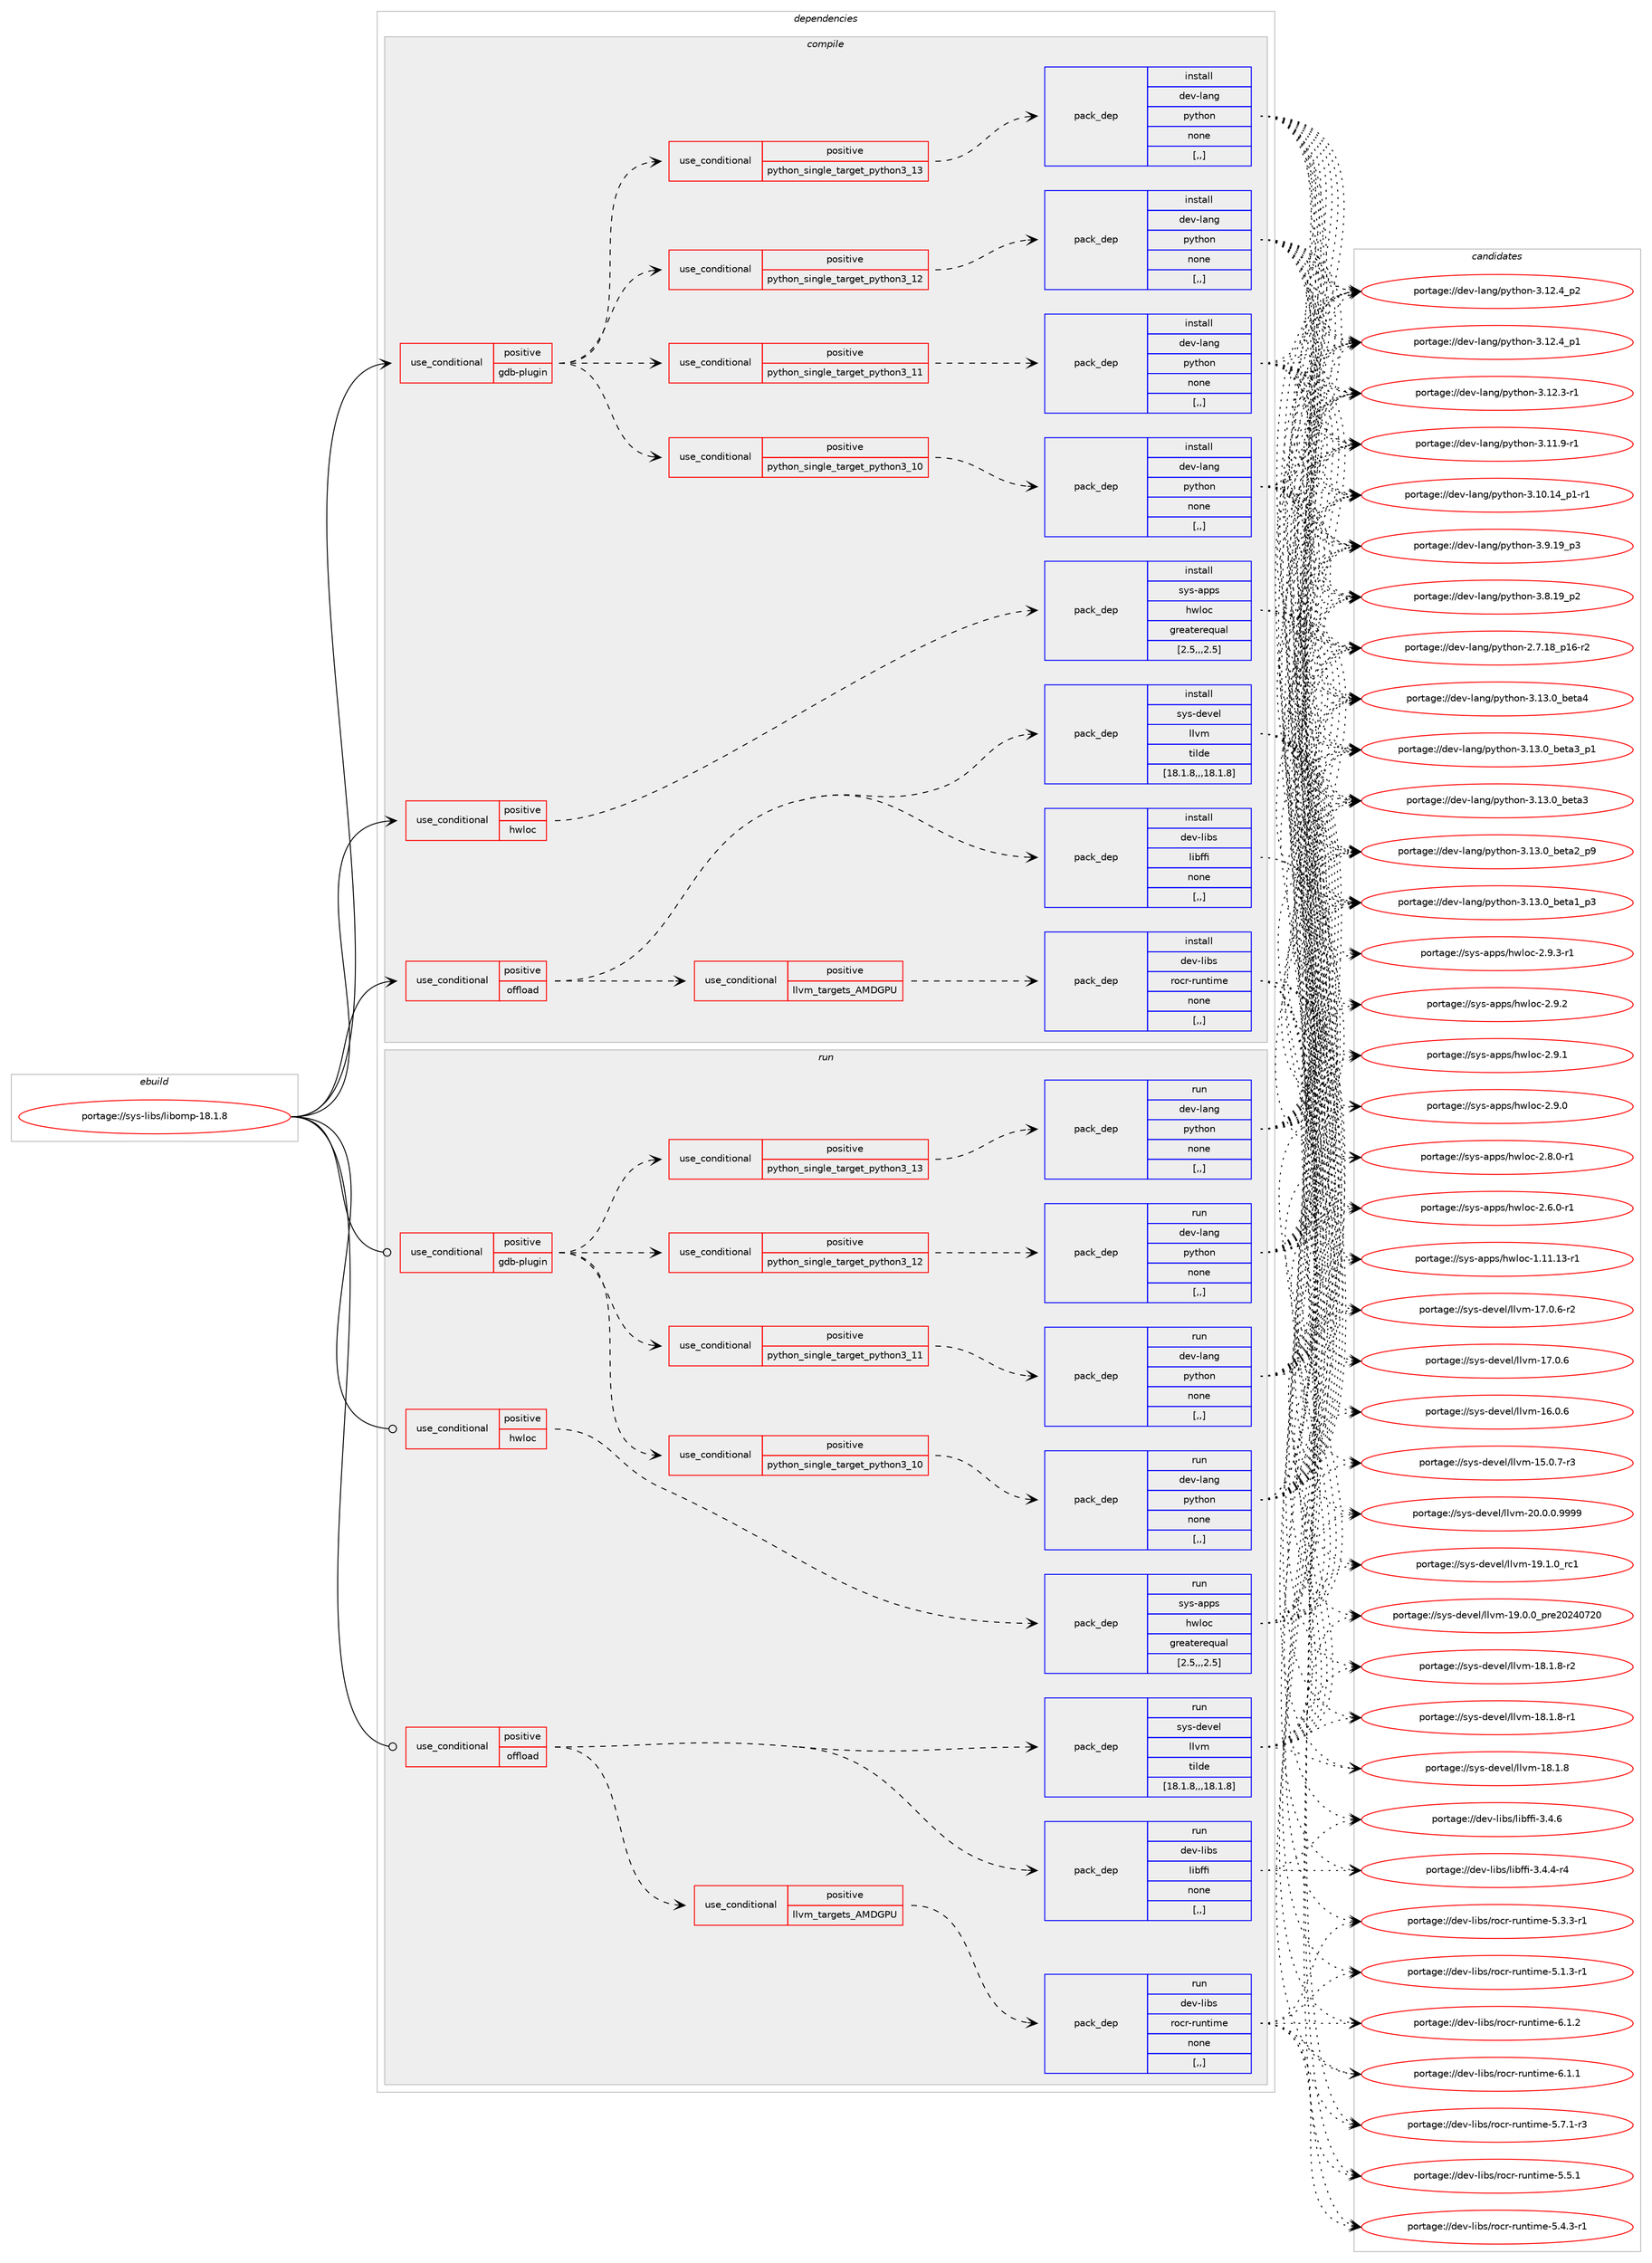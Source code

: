 digraph prolog {

# *************
# Graph options
# *************

newrank=true;
concentrate=true;
compound=true;
graph [rankdir=LR,fontname=Helvetica,fontsize=10,ranksep=1.5];#, ranksep=2.5, nodesep=0.2];
edge  [arrowhead=vee];
node  [fontname=Helvetica,fontsize=10];

# **********
# The ebuild
# **********

subgraph cluster_leftcol {
color=gray;
label=<<i>ebuild</i>>;
id [label="portage://sys-libs/libomp-18.1.8", color=red, width=4, href="../sys-libs/libomp-18.1.8.svg"];
}

# ****************
# The dependencies
# ****************

subgraph cluster_midcol {
color=gray;
label=<<i>dependencies</i>>;
subgraph cluster_compile {
fillcolor="#eeeeee";
style=filled;
label=<<i>compile</i>>;
subgraph cond117639 {
dependency441193 [label=<<TABLE BORDER="0" CELLBORDER="1" CELLSPACING="0" CELLPADDING="4"><TR><TD ROWSPAN="3" CELLPADDING="10">use_conditional</TD></TR><TR><TD>positive</TD></TR><TR><TD>gdb-plugin</TD></TR></TABLE>>, shape=none, color=red];
subgraph cond117640 {
dependency441194 [label=<<TABLE BORDER="0" CELLBORDER="1" CELLSPACING="0" CELLPADDING="4"><TR><TD ROWSPAN="3" CELLPADDING="10">use_conditional</TD></TR><TR><TD>positive</TD></TR><TR><TD>python_single_target_python3_10</TD></TR></TABLE>>, shape=none, color=red];
subgraph pack320556 {
dependency441195 [label=<<TABLE BORDER="0" CELLBORDER="1" CELLSPACING="0" CELLPADDING="4" WIDTH="220"><TR><TD ROWSPAN="6" CELLPADDING="30">pack_dep</TD></TR><TR><TD WIDTH="110">install</TD></TR><TR><TD>dev-lang</TD></TR><TR><TD>python</TD></TR><TR><TD>none</TD></TR><TR><TD>[,,]</TD></TR></TABLE>>, shape=none, color=blue];
}
dependency441194:e -> dependency441195:w [weight=20,style="dashed",arrowhead="vee"];
}
dependency441193:e -> dependency441194:w [weight=20,style="dashed",arrowhead="vee"];
subgraph cond117641 {
dependency441196 [label=<<TABLE BORDER="0" CELLBORDER="1" CELLSPACING="0" CELLPADDING="4"><TR><TD ROWSPAN="3" CELLPADDING="10">use_conditional</TD></TR><TR><TD>positive</TD></TR><TR><TD>python_single_target_python3_11</TD></TR></TABLE>>, shape=none, color=red];
subgraph pack320557 {
dependency441197 [label=<<TABLE BORDER="0" CELLBORDER="1" CELLSPACING="0" CELLPADDING="4" WIDTH="220"><TR><TD ROWSPAN="6" CELLPADDING="30">pack_dep</TD></TR><TR><TD WIDTH="110">install</TD></TR><TR><TD>dev-lang</TD></TR><TR><TD>python</TD></TR><TR><TD>none</TD></TR><TR><TD>[,,]</TD></TR></TABLE>>, shape=none, color=blue];
}
dependency441196:e -> dependency441197:w [weight=20,style="dashed",arrowhead="vee"];
}
dependency441193:e -> dependency441196:w [weight=20,style="dashed",arrowhead="vee"];
subgraph cond117642 {
dependency441198 [label=<<TABLE BORDER="0" CELLBORDER="1" CELLSPACING="0" CELLPADDING="4"><TR><TD ROWSPAN="3" CELLPADDING="10">use_conditional</TD></TR><TR><TD>positive</TD></TR><TR><TD>python_single_target_python3_12</TD></TR></TABLE>>, shape=none, color=red];
subgraph pack320558 {
dependency441199 [label=<<TABLE BORDER="0" CELLBORDER="1" CELLSPACING="0" CELLPADDING="4" WIDTH="220"><TR><TD ROWSPAN="6" CELLPADDING="30">pack_dep</TD></TR><TR><TD WIDTH="110">install</TD></TR><TR><TD>dev-lang</TD></TR><TR><TD>python</TD></TR><TR><TD>none</TD></TR><TR><TD>[,,]</TD></TR></TABLE>>, shape=none, color=blue];
}
dependency441198:e -> dependency441199:w [weight=20,style="dashed",arrowhead="vee"];
}
dependency441193:e -> dependency441198:w [weight=20,style="dashed",arrowhead="vee"];
subgraph cond117643 {
dependency441200 [label=<<TABLE BORDER="0" CELLBORDER="1" CELLSPACING="0" CELLPADDING="4"><TR><TD ROWSPAN="3" CELLPADDING="10">use_conditional</TD></TR><TR><TD>positive</TD></TR><TR><TD>python_single_target_python3_13</TD></TR></TABLE>>, shape=none, color=red];
subgraph pack320559 {
dependency441201 [label=<<TABLE BORDER="0" CELLBORDER="1" CELLSPACING="0" CELLPADDING="4" WIDTH="220"><TR><TD ROWSPAN="6" CELLPADDING="30">pack_dep</TD></TR><TR><TD WIDTH="110">install</TD></TR><TR><TD>dev-lang</TD></TR><TR><TD>python</TD></TR><TR><TD>none</TD></TR><TR><TD>[,,]</TD></TR></TABLE>>, shape=none, color=blue];
}
dependency441200:e -> dependency441201:w [weight=20,style="dashed",arrowhead="vee"];
}
dependency441193:e -> dependency441200:w [weight=20,style="dashed",arrowhead="vee"];
}
id:e -> dependency441193:w [weight=20,style="solid",arrowhead="vee"];
subgraph cond117644 {
dependency441202 [label=<<TABLE BORDER="0" CELLBORDER="1" CELLSPACING="0" CELLPADDING="4"><TR><TD ROWSPAN="3" CELLPADDING="10">use_conditional</TD></TR><TR><TD>positive</TD></TR><TR><TD>hwloc</TD></TR></TABLE>>, shape=none, color=red];
subgraph pack320560 {
dependency441203 [label=<<TABLE BORDER="0" CELLBORDER="1" CELLSPACING="0" CELLPADDING="4" WIDTH="220"><TR><TD ROWSPAN="6" CELLPADDING="30">pack_dep</TD></TR><TR><TD WIDTH="110">install</TD></TR><TR><TD>sys-apps</TD></TR><TR><TD>hwloc</TD></TR><TR><TD>greaterequal</TD></TR><TR><TD>[2.5,,,2.5]</TD></TR></TABLE>>, shape=none, color=blue];
}
dependency441202:e -> dependency441203:w [weight=20,style="dashed",arrowhead="vee"];
}
id:e -> dependency441202:w [weight=20,style="solid",arrowhead="vee"];
subgraph cond117645 {
dependency441204 [label=<<TABLE BORDER="0" CELLBORDER="1" CELLSPACING="0" CELLPADDING="4"><TR><TD ROWSPAN="3" CELLPADDING="10">use_conditional</TD></TR><TR><TD>positive</TD></TR><TR><TD>offload</TD></TR></TABLE>>, shape=none, color=red];
subgraph pack320561 {
dependency441205 [label=<<TABLE BORDER="0" CELLBORDER="1" CELLSPACING="0" CELLPADDING="4" WIDTH="220"><TR><TD ROWSPAN="6" CELLPADDING="30">pack_dep</TD></TR><TR><TD WIDTH="110">install</TD></TR><TR><TD>dev-libs</TD></TR><TR><TD>libffi</TD></TR><TR><TD>none</TD></TR><TR><TD>[,,]</TD></TR></TABLE>>, shape=none, color=blue];
}
dependency441204:e -> dependency441205:w [weight=20,style="dashed",arrowhead="vee"];
subgraph pack320562 {
dependency441206 [label=<<TABLE BORDER="0" CELLBORDER="1" CELLSPACING="0" CELLPADDING="4" WIDTH="220"><TR><TD ROWSPAN="6" CELLPADDING="30">pack_dep</TD></TR><TR><TD WIDTH="110">install</TD></TR><TR><TD>sys-devel</TD></TR><TR><TD>llvm</TD></TR><TR><TD>tilde</TD></TR><TR><TD>[18.1.8,,,18.1.8]</TD></TR></TABLE>>, shape=none, color=blue];
}
dependency441204:e -> dependency441206:w [weight=20,style="dashed",arrowhead="vee"];
subgraph cond117646 {
dependency441207 [label=<<TABLE BORDER="0" CELLBORDER="1" CELLSPACING="0" CELLPADDING="4"><TR><TD ROWSPAN="3" CELLPADDING="10">use_conditional</TD></TR><TR><TD>positive</TD></TR><TR><TD>llvm_targets_AMDGPU</TD></TR></TABLE>>, shape=none, color=red];
subgraph pack320563 {
dependency441208 [label=<<TABLE BORDER="0" CELLBORDER="1" CELLSPACING="0" CELLPADDING="4" WIDTH="220"><TR><TD ROWSPAN="6" CELLPADDING="30">pack_dep</TD></TR><TR><TD WIDTH="110">install</TD></TR><TR><TD>dev-libs</TD></TR><TR><TD>rocr-runtime</TD></TR><TR><TD>none</TD></TR><TR><TD>[,,]</TD></TR></TABLE>>, shape=none, color=blue];
}
dependency441207:e -> dependency441208:w [weight=20,style="dashed",arrowhead="vee"];
}
dependency441204:e -> dependency441207:w [weight=20,style="dashed",arrowhead="vee"];
}
id:e -> dependency441204:w [weight=20,style="solid",arrowhead="vee"];
}
subgraph cluster_compileandrun {
fillcolor="#eeeeee";
style=filled;
label=<<i>compile and run</i>>;
}
subgraph cluster_run {
fillcolor="#eeeeee";
style=filled;
label=<<i>run</i>>;
subgraph cond117647 {
dependency441209 [label=<<TABLE BORDER="0" CELLBORDER="1" CELLSPACING="0" CELLPADDING="4"><TR><TD ROWSPAN="3" CELLPADDING="10">use_conditional</TD></TR><TR><TD>positive</TD></TR><TR><TD>gdb-plugin</TD></TR></TABLE>>, shape=none, color=red];
subgraph cond117648 {
dependency441210 [label=<<TABLE BORDER="0" CELLBORDER="1" CELLSPACING="0" CELLPADDING="4"><TR><TD ROWSPAN="3" CELLPADDING="10">use_conditional</TD></TR><TR><TD>positive</TD></TR><TR><TD>python_single_target_python3_10</TD></TR></TABLE>>, shape=none, color=red];
subgraph pack320564 {
dependency441211 [label=<<TABLE BORDER="0" CELLBORDER="1" CELLSPACING="0" CELLPADDING="4" WIDTH="220"><TR><TD ROWSPAN="6" CELLPADDING="30">pack_dep</TD></TR><TR><TD WIDTH="110">run</TD></TR><TR><TD>dev-lang</TD></TR><TR><TD>python</TD></TR><TR><TD>none</TD></TR><TR><TD>[,,]</TD></TR></TABLE>>, shape=none, color=blue];
}
dependency441210:e -> dependency441211:w [weight=20,style="dashed",arrowhead="vee"];
}
dependency441209:e -> dependency441210:w [weight=20,style="dashed",arrowhead="vee"];
subgraph cond117649 {
dependency441212 [label=<<TABLE BORDER="0" CELLBORDER="1" CELLSPACING="0" CELLPADDING="4"><TR><TD ROWSPAN="3" CELLPADDING="10">use_conditional</TD></TR><TR><TD>positive</TD></TR><TR><TD>python_single_target_python3_11</TD></TR></TABLE>>, shape=none, color=red];
subgraph pack320565 {
dependency441213 [label=<<TABLE BORDER="0" CELLBORDER="1" CELLSPACING="0" CELLPADDING="4" WIDTH="220"><TR><TD ROWSPAN="6" CELLPADDING="30">pack_dep</TD></TR><TR><TD WIDTH="110">run</TD></TR><TR><TD>dev-lang</TD></TR><TR><TD>python</TD></TR><TR><TD>none</TD></TR><TR><TD>[,,]</TD></TR></TABLE>>, shape=none, color=blue];
}
dependency441212:e -> dependency441213:w [weight=20,style="dashed",arrowhead="vee"];
}
dependency441209:e -> dependency441212:w [weight=20,style="dashed",arrowhead="vee"];
subgraph cond117650 {
dependency441214 [label=<<TABLE BORDER="0" CELLBORDER="1" CELLSPACING="0" CELLPADDING="4"><TR><TD ROWSPAN="3" CELLPADDING="10">use_conditional</TD></TR><TR><TD>positive</TD></TR><TR><TD>python_single_target_python3_12</TD></TR></TABLE>>, shape=none, color=red];
subgraph pack320566 {
dependency441215 [label=<<TABLE BORDER="0" CELLBORDER="1" CELLSPACING="0" CELLPADDING="4" WIDTH="220"><TR><TD ROWSPAN="6" CELLPADDING="30">pack_dep</TD></TR><TR><TD WIDTH="110">run</TD></TR><TR><TD>dev-lang</TD></TR><TR><TD>python</TD></TR><TR><TD>none</TD></TR><TR><TD>[,,]</TD></TR></TABLE>>, shape=none, color=blue];
}
dependency441214:e -> dependency441215:w [weight=20,style="dashed",arrowhead="vee"];
}
dependency441209:e -> dependency441214:w [weight=20,style="dashed",arrowhead="vee"];
subgraph cond117651 {
dependency441216 [label=<<TABLE BORDER="0" CELLBORDER="1" CELLSPACING="0" CELLPADDING="4"><TR><TD ROWSPAN="3" CELLPADDING="10">use_conditional</TD></TR><TR><TD>positive</TD></TR><TR><TD>python_single_target_python3_13</TD></TR></TABLE>>, shape=none, color=red];
subgraph pack320567 {
dependency441217 [label=<<TABLE BORDER="0" CELLBORDER="1" CELLSPACING="0" CELLPADDING="4" WIDTH="220"><TR><TD ROWSPAN="6" CELLPADDING="30">pack_dep</TD></TR><TR><TD WIDTH="110">run</TD></TR><TR><TD>dev-lang</TD></TR><TR><TD>python</TD></TR><TR><TD>none</TD></TR><TR><TD>[,,]</TD></TR></TABLE>>, shape=none, color=blue];
}
dependency441216:e -> dependency441217:w [weight=20,style="dashed",arrowhead="vee"];
}
dependency441209:e -> dependency441216:w [weight=20,style="dashed",arrowhead="vee"];
}
id:e -> dependency441209:w [weight=20,style="solid",arrowhead="odot"];
subgraph cond117652 {
dependency441218 [label=<<TABLE BORDER="0" CELLBORDER="1" CELLSPACING="0" CELLPADDING="4"><TR><TD ROWSPAN="3" CELLPADDING="10">use_conditional</TD></TR><TR><TD>positive</TD></TR><TR><TD>hwloc</TD></TR></TABLE>>, shape=none, color=red];
subgraph pack320568 {
dependency441219 [label=<<TABLE BORDER="0" CELLBORDER="1" CELLSPACING="0" CELLPADDING="4" WIDTH="220"><TR><TD ROWSPAN="6" CELLPADDING="30">pack_dep</TD></TR><TR><TD WIDTH="110">run</TD></TR><TR><TD>sys-apps</TD></TR><TR><TD>hwloc</TD></TR><TR><TD>greaterequal</TD></TR><TR><TD>[2.5,,,2.5]</TD></TR></TABLE>>, shape=none, color=blue];
}
dependency441218:e -> dependency441219:w [weight=20,style="dashed",arrowhead="vee"];
}
id:e -> dependency441218:w [weight=20,style="solid",arrowhead="odot"];
subgraph cond117653 {
dependency441220 [label=<<TABLE BORDER="0" CELLBORDER="1" CELLSPACING="0" CELLPADDING="4"><TR><TD ROWSPAN="3" CELLPADDING="10">use_conditional</TD></TR><TR><TD>positive</TD></TR><TR><TD>offload</TD></TR></TABLE>>, shape=none, color=red];
subgraph pack320569 {
dependency441221 [label=<<TABLE BORDER="0" CELLBORDER="1" CELLSPACING="0" CELLPADDING="4" WIDTH="220"><TR><TD ROWSPAN="6" CELLPADDING="30">pack_dep</TD></TR><TR><TD WIDTH="110">run</TD></TR><TR><TD>dev-libs</TD></TR><TR><TD>libffi</TD></TR><TR><TD>none</TD></TR><TR><TD>[,,]</TD></TR></TABLE>>, shape=none, color=blue];
}
dependency441220:e -> dependency441221:w [weight=20,style="dashed",arrowhead="vee"];
subgraph pack320570 {
dependency441222 [label=<<TABLE BORDER="0" CELLBORDER="1" CELLSPACING="0" CELLPADDING="4" WIDTH="220"><TR><TD ROWSPAN="6" CELLPADDING="30">pack_dep</TD></TR><TR><TD WIDTH="110">run</TD></TR><TR><TD>sys-devel</TD></TR><TR><TD>llvm</TD></TR><TR><TD>tilde</TD></TR><TR><TD>[18.1.8,,,18.1.8]</TD></TR></TABLE>>, shape=none, color=blue];
}
dependency441220:e -> dependency441222:w [weight=20,style="dashed",arrowhead="vee"];
subgraph cond117654 {
dependency441223 [label=<<TABLE BORDER="0" CELLBORDER="1" CELLSPACING="0" CELLPADDING="4"><TR><TD ROWSPAN="3" CELLPADDING="10">use_conditional</TD></TR><TR><TD>positive</TD></TR><TR><TD>llvm_targets_AMDGPU</TD></TR></TABLE>>, shape=none, color=red];
subgraph pack320571 {
dependency441224 [label=<<TABLE BORDER="0" CELLBORDER="1" CELLSPACING="0" CELLPADDING="4" WIDTH="220"><TR><TD ROWSPAN="6" CELLPADDING="30">pack_dep</TD></TR><TR><TD WIDTH="110">run</TD></TR><TR><TD>dev-libs</TD></TR><TR><TD>rocr-runtime</TD></TR><TR><TD>none</TD></TR><TR><TD>[,,]</TD></TR></TABLE>>, shape=none, color=blue];
}
dependency441223:e -> dependency441224:w [weight=20,style="dashed",arrowhead="vee"];
}
dependency441220:e -> dependency441223:w [weight=20,style="dashed",arrowhead="vee"];
}
id:e -> dependency441220:w [weight=20,style="solid",arrowhead="odot"];
}
}

# **************
# The candidates
# **************

subgraph cluster_choices {
rank=same;
color=gray;
label=<<i>candidates</i>>;

subgraph choice320556 {
color=black;
nodesep=1;
choice1001011184510897110103471121211161041111104551464951464895981011169752 [label="portage://dev-lang/python-3.13.0_beta4", color=red, width=4,href="../dev-lang/python-3.13.0_beta4.svg"];
choice10010111845108971101034711212111610411111045514649514648959810111697519511249 [label="portage://dev-lang/python-3.13.0_beta3_p1", color=red, width=4,href="../dev-lang/python-3.13.0_beta3_p1.svg"];
choice1001011184510897110103471121211161041111104551464951464895981011169751 [label="portage://dev-lang/python-3.13.0_beta3", color=red, width=4,href="../dev-lang/python-3.13.0_beta3.svg"];
choice10010111845108971101034711212111610411111045514649514648959810111697509511257 [label="portage://dev-lang/python-3.13.0_beta2_p9", color=red, width=4,href="../dev-lang/python-3.13.0_beta2_p9.svg"];
choice10010111845108971101034711212111610411111045514649514648959810111697499511251 [label="portage://dev-lang/python-3.13.0_beta1_p3", color=red, width=4,href="../dev-lang/python-3.13.0_beta1_p3.svg"];
choice100101118451089711010347112121116104111110455146495046529511250 [label="portage://dev-lang/python-3.12.4_p2", color=red, width=4,href="../dev-lang/python-3.12.4_p2.svg"];
choice100101118451089711010347112121116104111110455146495046529511249 [label="portage://dev-lang/python-3.12.4_p1", color=red, width=4,href="../dev-lang/python-3.12.4_p1.svg"];
choice100101118451089711010347112121116104111110455146495046514511449 [label="portage://dev-lang/python-3.12.3-r1", color=red, width=4,href="../dev-lang/python-3.12.3-r1.svg"];
choice100101118451089711010347112121116104111110455146494946574511449 [label="portage://dev-lang/python-3.11.9-r1", color=red, width=4,href="../dev-lang/python-3.11.9-r1.svg"];
choice100101118451089711010347112121116104111110455146494846495295112494511449 [label="portage://dev-lang/python-3.10.14_p1-r1", color=red, width=4,href="../dev-lang/python-3.10.14_p1-r1.svg"];
choice100101118451089711010347112121116104111110455146574649579511251 [label="portage://dev-lang/python-3.9.19_p3", color=red, width=4,href="../dev-lang/python-3.9.19_p3.svg"];
choice100101118451089711010347112121116104111110455146564649579511250 [label="portage://dev-lang/python-3.8.19_p2", color=red, width=4,href="../dev-lang/python-3.8.19_p2.svg"];
choice100101118451089711010347112121116104111110455046554649569511249544511450 [label="portage://dev-lang/python-2.7.18_p16-r2", color=red, width=4,href="../dev-lang/python-2.7.18_p16-r2.svg"];
dependency441195:e -> choice1001011184510897110103471121211161041111104551464951464895981011169752:w [style=dotted,weight="100"];
dependency441195:e -> choice10010111845108971101034711212111610411111045514649514648959810111697519511249:w [style=dotted,weight="100"];
dependency441195:e -> choice1001011184510897110103471121211161041111104551464951464895981011169751:w [style=dotted,weight="100"];
dependency441195:e -> choice10010111845108971101034711212111610411111045514649514648959810111697509511257:w [style=dotted,weight="100"];
dependency441195:e -> choice10010111845108971101034711212111610411111045514649514648959810111697499511251:w [style=dotted,weight="100"];
dependency441195:e -> choice100101118451089711010347112121116104111110455146495046529511250:w [style=dotted,weight="100"];
dependency441195:e -> choice100101118451089711010347112121116104111110455146495046529511249:w [style=dotted,weight="100"];
dependency441195:e -> choice100101118451089711010347112121116104111110455146495046514511449:w [style=dotted,weight="100"];
dependency441195:e -> choice100101118451089711010347112121116104111110455146494946574511449:w [style=dotted,weight="100"];
dependency441195:e -> choice100101118451089711010347112121116104111110455146494846495295112494511449:w [style=dotted,weight="100"];
dependency441195:e -> choice100101118451089711010347112121116104111110455146574649579511251:w [style=dotted,weight="100"];
dependency441195:e -> choice100101118451089711010347112121116104111110455146564649579511250:w [style=dotted,weight="100"];
dependency441195:e -> choice100101118451089711010347112121116104111110455046554649569511249544511450:w [style=dotted,weight="100"];
}
subgraph choice320557 {
color=black;
nodesep=1;
choice1001011184510897110103471121211161041111104551464951464895981011169752 [label="portage://dev-lang/python-3.13.0_beta4", color=red, width=4,href="../dev-lang/python-3.13.0_beta4.svg"];
choice10010111845108971101034711212111610411111045514649514648959810111697519511249 [label="portage://dev-lang/python-3.13.0_beta3_p1", color=red, width=4,href="../dev-lang/python-3.13.0_beta3_p1.svg"];
choice1001011184510897110103471121211161041111104551464951464895981011169751 [label="portage://dev-lang/python-3.13.0_beta3", color=red, width=4,href="../dev-lang/python-3.13.0_beta3.svg"];
choice10010111845108971101034711212111610411111045514649514648959810111697509511257 [label="portage://dev-lang/python-3.13.0_beta2_p9", color=red, width=4,href="../dev-lang/python-3.13.0_beta2_p9.svg"];
choice10010111845108971101034711212111610411111045514649514648959810111697499511251 [label="portage://dev-lang/python-3.13.0_beta1_p3", color=red, width=4,href="../dev-lang/python-3.13.0_beta1_p3.svg"];
choice100101118451089711010347112121116104111110455146495046529511250 [label="portage://dev-lang/python-3.12.4_p2", color=red, width=4,href="../dev-lang/python-3.12.4_p2.svg"];
choice100101118451089711010347112121116104111110455146495046529511249 [label="portage://dev-lang/python-3.12.4_p1", color=red, width=4,href="../dev-lang/python-3.12.4_p1.svg"];
choice100101118451089711010347112121116104111110455146495046514511449 [label="portage://dev-lang/python-3.12.3-r1", color=red, width=4,href="../dev-lang/python-3.12.3-r1.svg"];
choice100101118451089711010347112121116104111110455146494946574511449 [label="portage://dev-lang/python-3.11.9-r1", color=red, width=4,href="../dev-lang/python-3.11.9-r1.svg"];
choice100101118451089711010347112121116104111110455146494846495295112494511449 [label="portage://dev-lang/python-3.10.14_p1-r1", color=red, width=4,href="../dev-lang/python-3.10.14_p1-r1.svg"];
choice100101118451089711010347112121116104111110455146574649579511251 [label="portage://dev-lang/python-3.9.19_p3", color=red, width=4,href="../dev-lang/python-3.9.19_p3.svg"];
choice100101118451089711010347112121116104111110455146564649579511250 [label="portage://dev-lang/python-3.8.19_p2", color=red, width=4,href="../dev-lang/python-3.8.19_p2.svg"];
choice100101118451089711010347112121116104111110455046554649569511249544511450 [label="portage://dev-lang/python-2.7.18_p16-r2", color=red, width=4,href="../dev-lang/python-2.7.18_p16-r2.svg"];
dependency441197:e -> choice1001011184510897110103471121211161041111104551464951464895981011169752:w [style=dotted,weight="100"];
dependency441197:e -> choice10010111845108971101034711212111610411111045514649514648959810111697519511249:w [style=dotted,weight="100"];
dependency441197:e -> choice1001011184510897110103471121211161041111104551464951464895981011169751:w [style=dotted,weight="100"];
dependency441197:e -> choice10010111845108971101034711212111610411111045514649514648959810111697509511257:w [style=dotted,weight="100"];
dependency441197:e -> choice10010111845108971101034711212111610411111045514649514648959810111697499511251:w [style=dotted,weight="100"];
dependency441197:e -> choice100101118451089711010347112121116104111110455146495046529511250:w [style=dotted,weight="100"];
dependency441197:e -> choice100101118451089711010347112121116104111110455146495046529511249:w [style=dotted,weight="100"];
dependency441197:e -> choice100101118451089711010347112121116104111110455146495046514511449:w [style=dotted,weight="100"];
dependency441197:e -> choice100101118451089711010347112121116104111110455146494946574511449:w [style=dotted,weight="100"];
dependency441197:e -> choice100101118451089711010347112121116104111110455146494846495295112494511449:w [style=dotted,weight="100"];
dependency441197:e -> choice100101118451089711010347112121116104111110455146574649579511251:w [style=dotted,weight="100"];
dependency441197:e -> choice100101118451089711010347112121116104111110455146564649579511250:w [style=dotted,weight="100"];
dependency441197:e -> choice100101118451089711010347112121116104111110455046554649569511249544511450:w [style=dotted,weight="100"];
}
subgraph choice320558 {
color=black;
nodesep=1;
choice1001011184510897110103471121211161041111104551464951464895981011169752 [label="portage://dev-lang/python-3.13.0_beta4", color=red, width=4,href="../dev-lang/python-3.13.0_beta4.svg"];
choice10010111845108971101034711212111610411111045514649514648959810111697519511249 [label="portage://dev-lang/python-3.13.0_beta3_p1", color=red, width=4,href="../dev-lang/python-3.13.0_beta3_p1.svg"];
choice1001011184510897110103471121211161041111104551464951464895981011169751 [label="portage://dev-lang/python-3.13.0_beta3", color=red, width=4,href="../dev-lang/python-3.13.0_beta3.svg"];
choice10010111845108971101034711212111610411111045514649514648959810111697509511257 [label="portage://dev-lang/python-3.13.0_beta2_p9", color=red, width=4,href="../dev-lang/python-3.13.0_beta2_p9.svg"];
choice10010111845108971101034711212111610411111045514649514648959810111697499511251 [label="portage://dev-lang/python-3.13.0_beta1_p3", color=red, width=4,href="../dev-lang/python-3.13.0_beta1_p3.svg"];
choice100101118451089711010347112121116104111110455146495046529511250 [label="portage://dev-lang/python-3.12.4_p2", color=red, width=4,href="../dev-lang/python-3.12.4_p2.svg"];
choice100101118451089711010347112121116104111110455146495046529511249 [label="portage://dev-lang/python-3.12.4_p1", color=red, width=4,href="../dev-lang/python-3.12.4_p1.svg"];
choice100101118451089711010347112121116104111110455146495046514511449 [label="portage://dev-lang/python-3.12.3-r1", color=red, width=4,href="../dev-lang/python-3.12.3-r1.svg"];
choice100101118451089711010347112121116104111110455146494946574511449 [label="portage://dev-lang/python-3.11.9-r1", color=red, width=4,href="../dev-lang/python-3.11.9-r1.svg"];
choice100101118451089711010347112121116104111110455146494846495295112494511449 [label="portage://dev-lang/python-3.10.14_p1-r1", color=red, width=4,href="../dev-lang/python-3.10.14_p1-r1.svg"];
choice100101118451089711010347112121116104111110455146574649579511251 [label="portage://dev-lang/python-3.9.19_p3", color=red, width=4,href="../dev-lang/python-3.9.19_p3.svg"];
choice100101118451089711010347112121116104111110455146564649579511250 [label="portage://dev-lang/python-3.8.19_p2", color=red, width=4,href="../dev-lang/python-3.8.19_p2.svg"];
choice100101118451089711010347112121116104111110455046554649569511249544511450 [label="portage://dev-lang/python-2.7.18_p16-r2", color=red, width=4,href="../dev-lang/python-2.7.18_p16-r2.svg"];
dependency441199:e -> choice1001011184510897110103471121211161041111104551464951464895981011169752:w [style=dotted,weight="100"];
dependency441199:e -> choice10010111845108971101034711212111610411111045514649514648959810111697519511249:w [style=dotted,weight="100"];
dependency441199:e -> choice1001011184510897110103471121211161041111104551464951464895981011169751:w [style=dotted,weight="100"];
dependency441199:e -> choice10010111845108971101034711212111610411111045514649514648959810111697509511257:w [style=dotted,weight="100"];
dependency441199:e -> choice10010111845108971101034711212111610411111045514649514648959810111697499511251:w [style=dotted,weight="100"];
dependency441199:e -> choice100101118451089711010347112121116104111110455146495046529511250:w [style=dotted,weight="100"];
dependency441199:e -> choice100101118451089711010347112121116104111110455146495046529511249:w [style=dotted,weight="100"];
dependency441199:e -> choice100101118451089711010347112121116104111110455146495046514511449:w [style=dotted,weight="100"];
dependency441199:e -> choice100101118451089711010347112121116104111110455146494946574511449:w [style=dotted,weight="100"];
dependency441199:e -> choice100101118451089711010347112121116104111110455146494846495295112494511449:w [style=dotted,weight="100"];
dependency441199:e -> choice100101118451089711010347112121116104111110455146574649579511251:w [style=dotted,weight="100"];
dependency441199:e -> choice100101118451089711010347112121116104111110455146564649579511250:w [style=dotted,weight="100"];
dependency441199:e -> choice100101118451089711010347112121116104111110455046554649569511249544511450:w [style=dotted,weight="100"];
}
subgraph choice320559 {
color=black;
nodesep=1;
choice1001011184510897110103471121211161041111104551464951464895981011169752 [label="portage://dev-lang/python-3.13.0_beta4", color=red, width=4,href="../dev-lang/python-3.13.0_beta4.svg"];
choice10010111845108971101034711212111610411111045514649514648959810111697519511249 [label="portage://dev-lang/python-3.13.0_beta3_p1", color=red, width=4,href="../dev-lang/python-3.13.0_beta3_p1.svg"];
choice1001011184510897110103471121211161041111104551464951464895981011169751 [label="portage://dev-lang/python-3.13.0_beta3", color=red, width=4,href="../dev-lang/python-3.13.0_beta3.svg"];
choice10010111845108971101034711212111610411111045514649514648959810111697509511257 [label="portage://dev-lang/python-3.13.0_beta2_p9", color=red, width=4,href="../dev-lang/python-3.13.0_beta2_p9.svg"];
choice10010111845108971101034711212111610411111045514649514648959810111697499511251 [label="portage://dev-lang/python-3.13.0_beta1_p3", color=red, width=4,href="../dev-lang/python-3.13.0_beta1_p3.svg"];
choice100101118451089711010347112121116104111110455146495046529511250 [label="portage://dev-lang/python-3.12.4_p2", color=red, width=4,href="../dev-lang/python-3.12.4_p2.svg"];
choice100101118451089711010347112121116104111110455146495046529511249 [label="portage://dev-lang/python-3.12.4_p1", color=red, width=4,href="../dev-lang/python-3.12.4_p1.svg"];
choice100101118451089711010347112121116104111110455146495046514511449 [label="portage://dev-lang/python-3.12.3-r1", color=red, width=4,href="../dev-lang/python-3.12.3-r1.svg"];
choice100101118451089711010347112121116104111110455146494946574511449 [label="portage://dev-lang/python-3.11.9-r1", color=red, width=4,href="../dev-lang/python-3.11.9-r1.svg"];
choice100101118451089711010347112121116104111110455146494846495295112494511449 [label="portage://dev-lang/python-3.10.14_p1-r1", color=red, width=4,href="../dev-lang/python-3.10.14_p1-r1.svg"];
choice100101118451089711010347112121116104111110455146574649579511251 [label="portage://dev-lang/python-3.9.19_p3", color=red, width=4,href="../dev-lang/python-3.9.19_p3.svg"];
choice100101118451089711010347112121116104111110455146564649579511250 [label="portage://dev-lang/python-3.8.19_p2", color=red, width=4,href="../dev-lang/python-3.8.19_p2.svg"];
choice100101118451089711010347112121116104111110455046554649569511249544511450 [label="portage://dev-lang/python-2.7.18_p16-r2", color=red, width=4,href="../dev-lang/python-2.7.18_p16-r2.svg"];
dependency441201:e -> choice1001011184510897110103471121211161041111104551464951464895981011169752:w [style=dotted,weight="100"];
dependency441201:e -> choice10010111845108971101034711212111610411111045514649514648959810111697519511249:w [style=dotted,weight="100"];
dependency441201:e -> choice1001011184510897110103471121211161041111104551464951464895981011169751:w [style=dotted,weight="100"];
dependency441201:e -> choice10010111845108971101034711212111610411111045514649514648959810111697509511257:w [style=dotted,weight="100"];
dependency441201:e -> choice10010111845108971101034711212111610411111045514649514648959810111697499511251:w [style=dotted,weight="100"];
dependency441201:e -> choice100101118451089711010347112121116104111110455146495046529511250:w [style=dotted,weight="100"];
dependency441201:e -> choice100101118451089711010347112121116104111110455146495046529511249:w [style=dotted,weight="100"];
dependency441201:e -> choice100101118451089711010347112121116104111110455146495046514511449:w [style=dotted,weight="100"];
dependency441201:e -> choice100101118451089711010347112121116104111110455146494946574511449:w [style=dotted,weight="100"];
dependency441201:e -> choice100101118451089711010347112121116104111110455146494846495295112494511449:w [style=dotted,weight="100"];
dependency441201:e -> choice100101118451089711010347112121116104111110455146574649579511251:w [style=dotted,weight="100"];
dependency441201:e -> choice100101118451089711010347112121116104111110455146564649579511250:w [style=dotted,weight="100"];
dependency441201:e -> choice100101118451089711010347112121116104111110455046554649569511249544511450:w [style=dotted,weight="100"];
}
subgraph choice320560 {
color=black;
nodesep=1;
choice115121115459711211211547104119108111994550465746514511449 [label="portage://sys-apps/hwloc-2.9.3-r1", color=red, width=4,href="../sys-apps/hwloc-2.9.3-r1.svg"];
choice11512111545971121121154710411910811199455046574650 [label="portage://sys-apps/hwloc-2.9.2", color=red, width=4,href="../sys-apps/hwloc-2.9.2.svg"];
choice11512111545971121121154710411910811199455046574649 [label="portage://sys-apps/hwloc-2.9.1", color=red, width=4,href="../sys-apps/hwloc-2.9.1.svg"];
choice11512111545971121121154710411910811199455046574648 [label="portage://sys-apps/hwloc-2.9.0", color=red, width=4,href="../sys-apps/hwloc-2.9.0.svg"];
choice115121115459711211211547104119108111994550465646484511449 [label="portage://sys-apps/hwloc-2.8.0-r1", color=red, width=4,href="../sys-apps/hwloc-2.8.0-r1.svg"];
choice115121115459711211211547104119108111994550465446484511449 [label="portage://sys-apps/hwloc-2.6.0-r1", color=red, width=4,href="../sys-apps/hwloc-2.6.0-r1.svg"];
choice1151211154597112112115471041191081119945494649494649514511449 [label="portage://sys-apps/hwloc-1.11.13-r1", color=red, width=4,href="../sys-apps/hwloc-1.11.13-r1.svg"];
dependency441203:e -> choice115121115459711211211547104119108111994550465746514511449:w [style=dotted,weight="100"];
dependency441203:e -> choice11512111545971121121154710411910811199455046574650:w [style=dotted,weight="100"];
dependency441203:e -> choice11512111545971121121154710411910811199455046574649:w [style=dotted,weight="100"];
dependency441203:e -> choice11512111545971121121154710411910811199455046574648:w [style=dotted,weight="100"];
dependency441203:e -> choice115121115459711211211547104119108111994550465646484511449:w [style=dotted,weight="100"];
dependency441203:e -> choice115121115459711211211547104119108111994550465446484511449:w [style=dotted,weight="100"];
dependency441203:e -> choice1151211154597112112115471041191081119945494649494649514511449:w [style=dotted,weight="100"];
}
subgraph choice320561 {
color=black;
nodesep=1;
choice10010111845108105981154710810598102102105455146524654 [label="portage://dev-libs/libffi-3.4.6", color=red, width=4,href="../dev-libs/libffi-3.4.6.svg"];
choice100101118451081059811547108105981021021054551465246524511452 [label="portage://dev-libs/libffi-3.4.4-r4", color=red, width=4,href="../dev-libs/libffi-3.4.4-r4.svg"];
dependency441205:e -> choice10010111845108105981154710810598102102105455146524654:w [style=dotted,weight="100"];
dependency441205:e -> choice100101118451081059811547108105981021021054551465246524511452:w [style=dotted,weight="100"];
}
subgraph choice320562 {
color=black;
nodesep=1;
choice1151211154510010111810110847108108118109455048464846484657575757 [label="portage://sys-devel/llvm-20.0.0.9999", color=red, width=4,href="../sys-devel/llvm-20.0.0.9999.svg"];
choice115121115451001011181011084710810811810945495746494648951149949 [label="portage://sys-devel/llvm-19.1.0_rc1", color=red, width=4,href="../sys-devel/llvm-19.1.0_rc1.svg"];
choice115121115451001011181011084710810811810945495746484648951121141015048505248555048 [label="portage://sys-devel/llvm-19.0.0_pre20240720", color=red, width=4,href="../sys-devel/llvm-19.0.0_pre20240720.svg"];
choice1151211154510010111810110847108108118109454956464946564511450 [label="portage://sys-devel/llvm-18.1.8-r2", color=red, width=4,href="../sys-devel/llvm-18.1.8-r2.svg"];
choice1151211154510010111810110847108108118109454956464946564511449 [label="portage://sys-devel/llvm-18.1.8-r1", color=red, width=4,href="../sys-devel/llvm-18.1.8-r1.svg"];
choice115121115451001011181011084710810811810945495646494656 [label="portage://sys-devel/llvm-18.1.8", color=red, width=4,href="../sys-devel/llvm-18.1.8.svg"];
choice1151211154510010111810110847108108118109454955464846544511450 [label="portage://sys-devel/llvm-17.0.6-r2", color=red, width=4,href="../sys-devel/llvm-17.0.6-r2.svg"];
choice115121115451001011181011084710810811810945495546484654 [label="portage://sys-devel/llvm-17.0.6", color=red, width=4,href="../sys-devel/llvm-17.0.6.svg"];
choice115121115451001011181011084710810811810945495446484654 [label="portage://sys-devel/llvm-16.0.6", color=red, width=4,href="../sys-devel/llvm-16.0.6.svg"];
choice1151211154510010111810110847108108118109454953464846554511451 [label="portage://sys-devel/llvm-15.0.7-r3", color=red, width=4,href="../sys-devel/llvm-15.0.7-r3.svg"];
dependency441206:e -> choice1151211154510010111810110847108108118109455048464846484657575757:w [style=dotted,weight="100"];
dependency441206:e -> choice115121115451001011181011084710810811810945495746494648951149949:w [style=dotted,weight="100"];
dependency441206:e -> choice115121115451001011181011084710810811810945495746484648951121141015048505248555048:w [style=dotted,weight="100"];
dependency441206:e -> choice1151211154510010111810110847108108118109454956464946564511450:w [style=dotted,weight="100"];
dependency441206:e -> choice1151211154510010111810110847108108118109454956464946564511449:w [style=dotted,weight="100"];
dependency441206:e -> choice115121115451001011181011084710810811810945495646494656:w [style=dotted,weight="100"];
dependency441206:e -> choice1151211154510010111810110847108108118109454955464846544511450:w [style=dotted,weight="100"];
dependency441206:e -> choice115121115451001011181011084710810811810945495546484654:w [style=dotted,weight="100"];
dependency441206:e -> choice115121115451001011181011084710810811810945495446484654:w [style=dotted,weight="100"];
dependency441206:e -> choice1151211154510010111810110847108108118109454953464846554511451:w [style=dotted,weight="100"];
}
subgraph choice320563 {
color=black;
nodesep=1;
choice1001011184510810598115471141119911445114117110116105109101455446494650 [label="portage://dev-libs/rocr-runtime-6.1.2", color=red, width=4,href="../dev-libs/rocr-runtime-6.1.2.svg"];
choice1001011184510810598115471141119911445114117110116105109101455446494649 [label="portage://dev-libs/rocr-runtime-6.1.1", color=red, width=4,href="../dev-libs/rocr-runtime-6.1.1.svg"];
choice10010111845108105981154711411199114451141171101161051091014553465546494511451 [label="portage://dev-libs/rocr-runtime-5.7.1-r3", color=red, width=4,href="../dev-libs/rocr-runtime-5.7.1-r3.svg"];
choice1001011184510810598115471141119911445114117110116105109101455346534649 [label="portage://dev-libs/rocr-runtime-5.5.1", color=red, width=4,href="../dev-libs/rocr-runtime-5.5.1.svg"];
choice10010111845108105981154711411199114451141171101161051091014553465246514511449 [label="portage://dev-libs/rocr-runtime-5.4.3-r1", color=red, width=4,href="../dev-libs/rocr-runtime-5.4.3-r1.svg"];
choice10010111845108105981154711411199114451141171101161051091014553465146514511449 [label="portage://dev-libs/rocr-runtime-5.3.3-r1", color=red, width=4,href="../dev-libs/rocr-runtime-5.3.3-r1.svg"];
choice10010111845108105981154711411199114451141171101161051091014553464946514511449 [label="portage://dev-libs/rocr-runtime-5.1.3-r1", color=red, width=4,href="../dev-libs/rocr-runtime-5.1.3-r1.svg"];
dependency441208:e -> choice1001011184510810598115471141119911445114117110116105109101455446494650:w [style=dotted,weight="100"];
dependency441208:e -> choice1001011184510810598115471141119911445114117110116105109101455446494649:w [style=dotted,weight="100"];
dependency441208:e -> choice10010111845108105981154711411199114451141171101161051091014553465546494511451:w [style=dotted,weight="100"];
dependency441208:e -> choice1001011184510810598115471141119911445114117110116105109101455346534649:w [style=dotted,weight="100"];
dependency441208:e -> choice10010111845108105981154711411199114451141171101161051091014553465246514511449:w [style=dotted,weight="100"];
dependency441208:e -> choice10010111845108105981154711411199114451141171101161051091014553465146514511449:w [style=dotted,weight="100"];
dependency441208:e -> choice10010111845108105981154711411199114451141171101161051091014553464946514511449:w [style=dotted,weight="100"];
}
subgraph choice320564 {
color=black;
nodesep=1;
choice1001011184510897110103471121211161041111104551464951464895981011169752 [label="portage://dev-lang/python-3.13.0_beta4", color=red, width=4,href="../dev-lang/python-3.13.0_beta4.svg"];
choice10010111845108971101034711212111610411111045514649514648959810111697519511249 [label="portage://dev-lang/python-3.13.0_beta3_p1", color=red, width=4,href="../dev-lang/python-3.13.0_beta3_p1.svg"];
choice1001011184510897110103471121211161041111104551464951464895981011169751 [label="portage://dev-lang/python-3.13.0_beta3", color=red, width=4,href="../dev-lang/python-3.13.0_beta3.svg"];
choice10010111845108971101034711212111610411111045514649514648959810111697509511257 [label="portage://dev-lang/python-3.13.0_beta2_p9", color=red, width=4,href="../dev-lang/python-3.13.0_beta2_p9.svg"];
choice10010111845108971101034711212111610411111045514649514648959810111697499511251 [label="portage://dev-lang/python-3.13.0_beta1_p3", color=red, width=4,href="../dev-lang/python-3.13.0_beta1_p3.svg"];
choice100101118451089711010347112121116104111110455146495046529511250 [label="portage://dev-lang/python-3.12.4_p2", color=red, width=4,href="../dev-lang/python-3.12.4_p2.svg"];
choice100101118451089711010347112121116104111110455146495046529511249 [label="portage://dev-lang/python-3.12.4_p1", color=red, width=4,href="../dev-lang/python-3.12.4_p1.svg"];
choice100101118451089711010347112121116104111110455146495046514511449 [label="portage://dev-lang/python-3.12.3-r1", color=red, width=4,href="../dev-lang/python-3.12.3-r1.svg"];
choice100101118451089711010347112121116104111110455146494946574511449 [label="portage://dev-lang/python-3.11.9-r1", color=red, width=4,href="../dev-lang/python-3.11.9-r1.svg"];
choice100101118451089711010347112121116104111110455146494846495295112494511449 [label="portage://dev-lang/python-3.10.14_p1-r1", color=red, width=4,href="../dev-lang/python-3.10.14_p1-r1.svg"];
choice100101118451089711010347112121116104111110455146574649579511251 [label="portage://dev-lang/python-3.9.19_p3", color=red, width=4,href="../dev-lang/python-3.9.19_p3.svg"];
choice100101118451089711010347112121116104111110455146564649579511250 [label="portage://dev-lang/python-3.8.19_p2", color=red, width=4,href="../dev-lang/python-3.8.19_p2.svg"];
choice100101118451089711010347112121116104111110455046554649569511249544511450 [label="portage://dev-lang/python-2.7.18_p16-r2", color=red, width=4,href="../dev-lang/python-2.7.18_p16-r2.svg"];
dependency441211:e -> choice1001011184510897110103471121211161041111104551464951464895981011169752:w [style=dotted,weight="100"];
dependency441211:e -> choice10010111845108971101034711212111610411111045514649514648959810111697519511249:w [style=dotted,weight="100"];
dependency441211:e -> choice1001011184510897110103471121211161041111104551464951464895981011169751:w [style=dotted,weight="100"];
dependency441211:e -> choice10010111845108971101034711212111610411111045514649514648959810111697509511257:w [style=dotted,weight="100"];
dependency441211:e -> choice10010111845108971101034711212111610411111045514649514648959810111697499511251:w [style=dotted,weight="100"];
dependency441211:e -> choice100101118451089711010347112121116104111110455146495046529511250:w [style=dotted,weight="100"];
dependency441211:e -> choice100101118451089711010347112121116104111110455146495046529511249:w [style=dotted,weight="100"];
dependency441211:e -> choice100101118451089711010347112121116104111110455146495046514511449:w [style=dotted,weight="100"];
dependency441211:e -> choice100101118451089711010347112121116104111110455146494946574511449:w [style=dotted,weight="100"];
dependency441211:e -> choice100101118451089711010347112121116104111110455146494846495295112494511449:w [style=dotted,weight="100"];
dependency441211:e -> choice100101118451089711010347112121116104111110455146574649579511251:w [style=dotted,weight="100"];
dependency441211:e -> choice100101118451089711010347112121116104111110455146564649579511250:w [style=dotted,weight="100"];
dependency441211:e -> choice100101118451089711010347112121116104111110455046554649569511249544511450:w [style=dotted,weight="100"];
}
subgraph choice320565 {
color=black;
nodesep=1;
choice1001011184510897110103471121211161041111104551464951464895981011169752 [label="portage://dev-lang/python-3.13.0_beta4", color=red, width=4,href="../dev-lang/python-3.13.0_beta4.svg"];
choice10010111845108971101034711212111610411111045514649514648959810111697519511249 [label="portage://dev-lang/python-3.13.0_beta3_p1", color=red, width=4,href="../dev-lang/python-3.13.0_beta3_p1.svg"];
choice1001011184510897110103471121211161041111104551464951464895981011169751 [label="portage://dev-lang/python-3.13.0_beta3", color=red, width=4,href="../dev-lang/python-3.13.0_beta3.svg"];
choice10010111845108971101034711212111610411111045514649514648959810111697509511257 [label="portage://dev-lang/python-3.13.0_beta2_p9", color=red, width=4,href="../dev-lang/python-3.13.0_beta2_p9.svg"];
choice10010111845108971101034711212111610411111045514649514648959810111697499511251 [label="portage://dev-lang/python-3.13.0_beta1_p3", color=red, width=4,href="../dev-lang/python-3.13.0_beta1_p3.svg"];
choice100101118451089711010347112121116104111110455146495046529511250 [label="portage://dev-lang/python-3.12.4_p2", color=red, width=4,href="../dev-lang/python-3.12.4_p2.svg"];
choice100101118451089711010347112121116104111110455146495046529511249 [label="portage://dev-lang/python-3.12.4_p1", color=red, width=4,href="../dev-lang/python-3.12.4_p1.svg"];
choice100101118451089711010347112121116104111110455146495046514511449 [label="portage://dev-lang/python-3.12.3-r1", color=red, width=4,href="../dev-lang/python-3.12.3-r1.svg"];
choice100101118451089711010347112121116104111110455146494946574511449 [label="portage://dev-lang/python-3.11.9-r1", color=red, width=4,href="../dev-lang/python-3.11.9-r1.svg"];
choice100101118451089711010347112121116104111110455146494846495295112494511449 [label="portage://dev-lang/python-3.10.14_p1-r1", color=red, width=4,href="../dev-lang/python-3.10.14_p1-r1.svg"];
choice100101118451089711010347112121116104111110455146574649579511251 [label="portage://dev-lang/python-3.9.19_p3", color=red, width=4,href="../dev-lang/python-3.9.19_p3.svg"];
choice100101118451089711010347112121116104111110455146564649579511250 [label="portage://dev-lang/python-3.8.19_p2", color=red, width=4,href="../dev-lang/python-3.8.19_p2.svg"];
choice100101118451089711010347112121116104111110455046554649569511249544511450 [label="portage://dev-lang/python-2.7.18_p16-r2", color=red, width=4,href="../dev-lang/python-2.7.18_p16-r2.svg"];
dependency441213:e -> choice1001011184510897110103471121211161041111104551464951464895981011169752:w [style=dotted,weight="100"];
dependency441213:e -> choice10010111845108971101034711212111610411111045514649514648959810111697519511249:w [style=dotted,weight="100"];
dependency441213:e -> choice1001011184510897110103471121211161041111104551464951464895981011169751:w [style=dotted,weight="100"];
dependency441213:e -> choice10010111845108971101034711212111610411111045514649514648959810111697509511257:w [style=dotted,weight="100"];
dependency441213:e -> choice10010111845108971101034711212111610411111045514649514648959810111697499511251:w [style=dotted,weight="100"];
dependency441213:e -> choice100101118451089711010347112121116104111110455146495046529511250:w [style=dotted,weight="100"];
dependency441213:e -> choice100101118451089711010347112121116104111110455146495046529511249:w [style=dotted,weight="100"];
dependency441213:e -> choice100101118451089711010347112121116104111110455146495046514511449:w [style=dotted,weight="100"];
dependency441213:e -> choice100101118451089711010347112121116104111110455146494946574511449:w [style=dotted,weight="100"];
dependency441213:e -> choice100101118451089711010347112121116104111110455146494846495295112494511449:w [style=dotted,weight="100"];
dependency441213:e -> choice100101118451089711010347112121116104111110455146574649579511251:w [style=dotted,weight="100"];
dependency441213:e -> choice100101118451089711010347112121116104111110455146564649579511250:w [style=dotted,weight="100"];
dependency441213:e -> choice100101118451089711010347112121116104111110455046554649569511249544511450:w [style=dotted,weight="100"];
}
subgraph choice320566 {
color=black;
nodesep=1;
choice1001011184510897110103471121211161041111104551464951464895981011169752 [label="portage://dev-lang/python-3.13.0_beta4", color=red, width=4,href="../dev-lang/python-3.13.0_beta4.svg"];
choice10010111845108971101034711212111610411111045514649514648959810111697519511249 [label="portage://dev-lang/python-3.13.0_beta3_p1", color=red, width=4,href="../dev-lang/python-3.13.0_beta3_p1.svg"];
choice1001011184510897110103471121211161041111104551464951464895981011169751 [label="portage://dev-lang/python-3.13.0_beta3", color=red, width=4,href="../dev-lang/python-3.13.0_beta3.svg"];
choice10010111845108971101034711212111610411111045514649514648959810111697509511257 [label="portage://dev-lang/python-3.13.0_beta2_p9", color=red, width=4,href="../dev-lang/python-3.13.0_beta2_p9.svg"];
choice10010111845108971101034711212111610411111045514649514648959810111697499511251 [label="portage://dev-lang/python-3.13.0_beta1_p3", color=red, width=4,href="../dev-lang/python-3.13.0_beta1_p3.svg"];
choice100101118451089711010347112121116104111110455146495046529511250 [label="portage://dev-lang/python-3.12.4_p2", color=red, width=4,href="../dev-lang/python-3.12.4_p2.svg"];
choice100101118451089711010347112121116104111110455146495046529511249 [label="portage://dev-lang/python-3.12.4_p1", color=red, width=4,href="../dev-lang/python-3.12.4_p1.svg"];
choice100101118451089711010347112121116104111110455146495046514511449 [label="portage://dev-lang/python-3.12.3-r1", color=red, width=4,href="../dev-lang/python-3.12.3-r1.svg"];
choice100101118451089711010347112121116104111110455146494946574511449 [label="portage://dev-lang/python-3.11.9-r1", color=red, width=4,href="../dev-lang/python-3.11.9-r1.svg"];
choice100101118451089711010347112121116104111110455146494846495295112494511449 [label="portage://dev-lang/python-3.10.14_p1-r1", color=red, width=4,href="../dev-lang/python-3.10.14_p1-r1.svg"];
choice100101118451089711010347112121116104111110455146574649579511251 [label="portage://dev-lang/python-3.9.19_p3", color=red, width=4,href="../dev-lang/python-3.9.19_p3.svg"];
choice100101118451089711010347112121116104111110455146564649579511250 [label="portage://dev-lang/python-3.8.19_p2", color=red, width=4,href="../dev-lang/python-3.8.19_p2.svg"];
choice100101118451089711010347112121116104111110455046554649569511249544511450 [label="portage://dev-lang/python-2.7.18_p16-r2", color=red, width=4,href="../dev-lang/python-2.7.18_p16-r2.svg"];
dependency441215:e -> choice1001011184510897110103471121211161041111104551464951464895981011169752:w [style=dotted,weight="100"];
dependency441215:e -> choice10010111845108971101034711212111610411111045514649514648959810111697519511249:w [style=dotted,weight="100"];
dependency441215:e -> choice1001011184510897110103471121211161041111104551464951464895981011169751:w [style=dotted,weight="100"];
dependency441215:e -> choice10010111845108971101034711212111610411111045514649514648959810111697509511257:w [style=dotted,weight="100"];
dependency441215:e -> choice10010111845108971101034711212111610411111045514649514648959810111697499511251:w [style=dotted,weight="100"];
dependency441215:e -> choice100101118451089711010347112121116104111110455146495046529511250:w [style=dotted,weight="100"];
dependency441215:e -> choice100101118451089711010347112121116104111110455146495046529511249:w [style=dotted,weight="100"];
dependency441215:e -> choice100101118451089711010347112121116104111110455146495046514511449:w [style=dotted,weight="100"];
dependency441215:e -> choice100101118451089711010347112121116104111110455146494946574511449:w [style=dotted,weight="100"];
dependency441215:e -> choice100101118451089711010347112121116104111110455146494846495295112494511449:w [style=dotted,weight="100"];
dependency441215:e -> choice100101118451089711010347112121116104111110455146574649579511251:w [style=dotted,weight="100"];
dependency441215:e -> choice100101118451089711010347112121116104111110455146564649579511250:w [style=dotted,weight="100"];
dependency441215:e -> choice100101118451089711010347112121116104111110455046554649569511249544511450:w [style=dotted,weight="100"];
}
subgraph choice320567 {
color=black;
nodesep=1;
choice1001011184510897110103471121211161041111104551464951464895981011169752 [label="portage://dev-lang/python-3.13.0_beta4", color=red, width=4,href="../dev-lang/python-3.13.0_beta4.svg"];
choice10010111845108971101034711212111610411111045514649514648959810111697519511249 [label="portage://dev-lang/python-3.13.0_beta3_p1", color=red, width=4,href="../dev-lang/python-3.13.0_beta3_p1.svg"];
choice1001011184510897110103471121211161041111104551464951464895981011169751 [label="portage://dev-lang/python-3.13.0_beta3", color=red, width=4,href="../dev-lang/python-3.13.0_beta3.svg"];
choice10010111845108971101034711212111610411111045514649514648959810111697509511257 [label="portage://dev-lang/python-3.13.0_beta2_p9", color=red, width=4,href="../dev-lang/python-3.13.0_beta2_p9.svg"];
choice10010111845108971101034711212111610411111045514649514648959810111697499511251 [label="portage://dev-lang/python-3.13.0_beta1_p3", color=red, width=4,href="../dev-lang/python-3.13.0_beta1_p3.svg"];
choice100101118451089711010347112121116104111110455146495046529511250 [label="portage://dev-lang/python-3.12.4_p2", color=red, width=4,href="../dev-lang/python-3.12.4_p2.svg"];
choice100101118451089711010347112121116104111110455146495046529511249 [label="portage://dev-lang/python-3.12.4_p1", color=red, width=4,href="../dev-lang/python-3.12.4_p1.svg"];
choice100101118451089711010347112121116104111110455146495046514511449 [label="portage://dev-lang/python-3.12.3-r1", color=red, width=4,href="../dev-lang/python-3.12.3-r1.svg"];
choice100101118451089711010347112121116104111110455146494946574511449 [label="portage://dev-lang/python-3.11.9-r1", color=red, width=4,href="../dev-lang/python-3.11.9-r1.svg"];
choice100101118451089711010347112121116104111110455146494846495295112494511449 [label="portage://dev-lang/python-3.10.14_p1-r1", color=red, width=4,href="../dev-lang/python-3.10.14_p1-r1.svg"];
choice100101118451089711010347112121116104111110455146574649579511251 [label="portage://dev-lang/python-3.9.19_p3", color=red, width=4,href="../dev-lang/python-3.9.19_p3.svg"];
choice100101118451089711010347112121116104111110455146564649579511250 [label="portage://dev-lang/python-3.8.19_p2", color=red, width=4,href="../dev-lang/python-3.8.19_p2.svg"];
choice100101118451089711010347112121116104111110455046554649569511249544511450 [label="portage://dev-lang/python-2.7.18_p16-r2", color=red, width=4,href="../dev-lang/python-2.7.18_p16-r2.svg"];
dependency441217:e -> choice1001011184510897110103471121211161041111104551464951464895981011169752:w [style=dotted,weight="100"];
dependency441217:e -> choice10010111845108971101034711212111610411111045514649514648959810111697519511249:w [style=dotted,weight="100"];
dependency441217:e -> choice1001011184510897110103471121211161041111104551464951464895981011169751:w [style=dotted,weight="100"];
dependency441217:e -> choice10010111845108971101034711212111610411111045514649514648959810111697509511257:w [style=dotted,weight="100"];
dependency441217:e -> choice10010111845108971101034711212111610411111045514649514648959810111697499511251:w [style=dotted,weight="100"];
dependency441217:e -> choice100101118451089711010347112121116104111110455146495046529511250:w [style=dotted,weight="100"];
dependency441217:e -> choice100101118451089711010347112121116104111110455146495046529511249:w [style=dotted,weight="100"];
dependency441217:e -> choice100101118451089711010347112121116104111110455146495046514511449:w [style=dotted,weight="100"];
dependency441217:e -> choice100101118451089711010347112121116104111110455146494946574511449:w [style=dotted,weight="100"];
dependency441217:e -> choice100101118451089711010347112121116104111110455146494846495295112494511449:w [style=dotted,weight="100"];
dependency441217:e -> choice100101118451089711010347112121116104111110455146574649579511251:w [style=dotted,weight="100"];
dependency441217:e -> choice100101118451089711010347112121116104111110455146564649579511250:w [style=dotted,weight="100"];
dependency441217:e -> choice100101118451089711010347112121116104111110455046554649569511249544511450:w [style=dotted,weight="100"];
}
subgraph choice320568 {
color=black;
nodesep=1;
choice115121115459711211211547104119108111994550465746514511449 [label="portage://sys-apps/hwloc-2.9.3-r1", color=red, width=4,href="../sys-apps/hwloc-2.9.3-r1.svg"];
choice11512111545971121121154710411910811199455046574650 [label="portage://sys-apps/hwloc-2.9.2", color=red, width=4,href="../sys-apps/hwloc-2.9.2.svg"];
choice11512111545971121121154710411910811199455046574649 [label="portage://sys-apps/hwloc-2.9.1", color=red, width=4,href="../sys-apps/hwloc-2.9.1.svg"];
choice11512111545971121121154710411910811199455046574648 [label="portage://sys-apps/hwloc-2.9.0", color=red, width=4,href="../sys-apps/hwloc-2.9.0.svg"];
choice115121115459711211211547104119108111994550465646484511449 [label="portage://sys-apps/hwloc-2.8.0-r1", color=red, width=4,href="../sys-apps/hwloc-2.8.0-r1.svg"];
choice115121115459711211211547104119108111994550465446484511449 [label="portage://sys-apps/hwloc-2.6.0-r1", color=red, width=4,href="../sys-apps/hwloc-2.6.0-r1.svg"];
choice1151211154597112112115471041191081119945494649494649514511449 [label="portage://sys-apps/hwloc-1.11.13-r1", color=red, width=4,href="../sys-apps/hwloc-1.11.13-r1.svg"];
dependency441219:e -> choice115121115459711211211547104119108111994550465746514511449:w [style=dotted,weight="100"];
dependency441219:e -> choice11512111545971121121154710411910811199455046574650:w [style=dotted,weight="100"];
dependency441219:e -> choice11512111545971121121154710411910811199455046574649:w [style=dotted,weight="100"];
dependency441219:e -> choice11512111545971121121154710411910811199455046574648:w [style=dotted,weight="100"];
dependency441219:e -> choice115121115459711211211547104119108111994550465646484511449:w [style=dotted,weight="100"];
dependency441219:e -> choice115121115459711211211547104119108111994550465446484511449:w [style=dotted,weight="100"];
dependency441219:e -> choice1151211154597112112115471041191081119945494649494649514511449:w [style=dotted,weight="100"];
}
subgraph choice320569 {
color=black;
nodesep=1;
choice10010111845108105981154710810598102102105455146524654 [label="portage://dev-libs/libffi-3.4.6", color=red, width=4,href="../dev-libs/libffi-3.4.6.svg"];
choice100101118451081059811547108105981021021054551465246524511452 [label="portage://dev-libs/libffi-3.4.4-r4", color=red, width=4,href="../dev-libs/libffi-3.4.4-r4.svg"];
dependency441221:e -> choice10010111845108105981154710810598102102105455146524654:w [style=dotted,weight="100"];
dependency441221:e -> choice100101118451081059811547108105981021021054551465246524511452:w [style=dotted,weight="100"];
}
subgraph choice320570 {
color=black;
nodesep=1;
choice1151211154510010111810110847108108118109455048464846484657575757 [label="portage://sys-devel/llvm-20.0.0.9999", color=red, width=4,href="../sys-devel/llvm-20.0.0.9999.svg"];
choice115121115451001011181011084710810811810945495746494648951149949 [label="portage://sys-devel/llvm-19.1.0_rc1", color=red, width=4,href="../sys-devel/llvm-19.1.0_rc1.svg"];
choice115121115451001011181011084710810811810945495746484648951121141015048505248555048 [label="portage://sys-devel/llvm-19.0.0_pre20240720", color=red, width=4,href="../sys-devel/llvm-19.0.0_pre20240720.svg"];
choice1151211154510010111810110847108108118109454956464946564511450 [label="portage://sys-devel/llvm-18.1.8-r2", color=red, width=4,href="../sys-devel/llvm-18.1.8-r2.svg"];
choice1151211154510010111810110847108108118109454956464946564511449 [label="portage://sys-devel/llvm-18.1.8-r1", color=red, width=4,href="../sys-devel/llvm-18.1.8-r1.svg"];
choice115121115451001011181011084710810811810945495646494656 [label="portage://sys-devel/llvm-18.1.8", color=red, width=4,href="../sys-devel/llvm-18.1.8.svg"];
choice1151211154510010111810110847108108118109454955464846544511450 [label="portage://sys-devel/llvm-17.0.6-r2", color=red, width=4,href="../sys-devel/llvm-17.0.6-r2.svg"];
choice115121115451001011181011084710810811810945495546484654 [label="portage://sys-devel/llvm-17.0.6", color=red, width=4,href="../sys-devel/llvm-17.0.6.svg"];
choice115121115451001011181011084710810811810945495446484654 [label="portage://sys-devel/llvm-16.0.6", color=red, width=4,href="../sys-devel/llvm-16.0.6.svg"];
choice1151211154510010111810110847108108118109454953464846554511451 [label="portage://sys-devel/llvm-15.0.7-r3", color=red, width=4,href="../sys-devel/llvm-15.0.7-r3.svg"];
dependency441222:e -> choice1151211154510010111810110847108108118109455048464846484657575757:w [style=dotted,weight="100"];
dependency441222:e -> choice115121115451001011181011084710810811810945495746494648951149949:w [style=dotted,weight="100"];
dependency441222:e -> choice115121115451001011181011084710810811810945495746484648951121141015048505248555048:w [style=dotted,weight="100"];
dependency441222:e -> choice1151211154510010111810110847108108118109454956464946564511450:w [style=dotted,weight="100"];
dependency441222:e -> choice1151211154510010111810110847108108118109454956464946564511449:w [style=dotted,weight="100"];
dependency441222:e -> choice115121115451001011181011084710810811810945495646494656:w [style=dotted,weight="100"];
dependency441222:e -> choice1151211154510010111810110847108108118109454955464846544511450:w [style=dotted,weight="100"];
dependency441222:e -> choice115121115451001011181011084710810811810945495546484654:w [style=dotted,weight="100"];
dependency441222:e -> choice115121115451001011181011084710810811810945495446484654:w [style=dotted,weight="100"];
dependency441222:e -> choice1151211154510010111810110847108108118109454953464846554511451:w [style=dotted,weight="100"];
}
subgraph choice320571 {
color=black;
nodesep=1;
choice1001011184510810598115471141119911445114117110116105109101455446494650 [label="portage://dev-libs/rocr-runtime-6.1.2", color=red, width=4,href="../dev-libs/rocr-runtime-6.1.2.svg"];
choice1001011184510810598115471141119911445114117110116105109101455446494649 [label="portage://dev-libs/rocr-runtime-6.1.1", color=red, width=4,href="../dev-libs/rocr-runtime-6.1.1.svg"];
choice10010111845108105981154711411199114451141171101161051091014553465546494511451 [label="portage://dev-libs/rocr-runtime-5.7.1-r3", color=red, width=4,href="../dev-libs/rocr-runtime-5.7.1-r3.svg"];
choice1001011184510810598115471141119911445114117110116105109101455346534649 [label="portage://dev-libs/rocr-runtime-5.5.1", color=red, width=4,href="../dev-libs/rocr-runtime-5.5.1.svg"];
choice10010111845108105981154711411199114451141171101161051091014553465246514511449 [label="portage://dev-libs/rocr-runtime-5.4.3-r1", color=red, width=4,href="../dev-libs/rocr-runtime-5.4.3-r1.svg"];
choice10010111845108105981154711411199114451141171101161051091014553465146514511449 [label="portage://dev-libs/rocr-runtime-5.3.3-r1", color=red, width=4,href="../dev-libs/rocr-runtime-5.3.3-r1.svg"];
choice10010111845108105981154711411199114451141171101161051091014553464946514511449 [label="portage://dev-libs/rocr-runtime-5.1.3-r1", color=red, width=4,href="../dev-libs/rocr-runtime-5.1.3-r1.svg"];
dependency441224:e -> choice1001011184510810598115471141119911445114117110116105109101455446494650:w [style=dotted,weight="100"];
dependency441224:e -> choice1001011184510810598115471141119911445114117110116105109101455446494649:w [style=dotted,weight="100"];
dependency441224:e -> choice10010111845108105981154711411199114451141171101161051091014553465546494511451:w [style=dotted,weight="100"];
dependency441224:e -> choice1001011184510810598115471141119911445114117110116105109101455346534649:w [style=dotted,weight="100"];
dependency441224:e -> choice10010111845108105981154711411199114451141171101161051091014553465246514511449:w [style=dotted,weight="100"];
dependency441224:e -> choice10010111845108105981154711411199114451141171101161051091014553465146514511449:w [style=dotted,weight="100"];
dependency441224:e -> choice10010111845108105981154711411199114451141171101161051091014553464946514511449:w [style=dotted,weight="100"];
}
}

}
